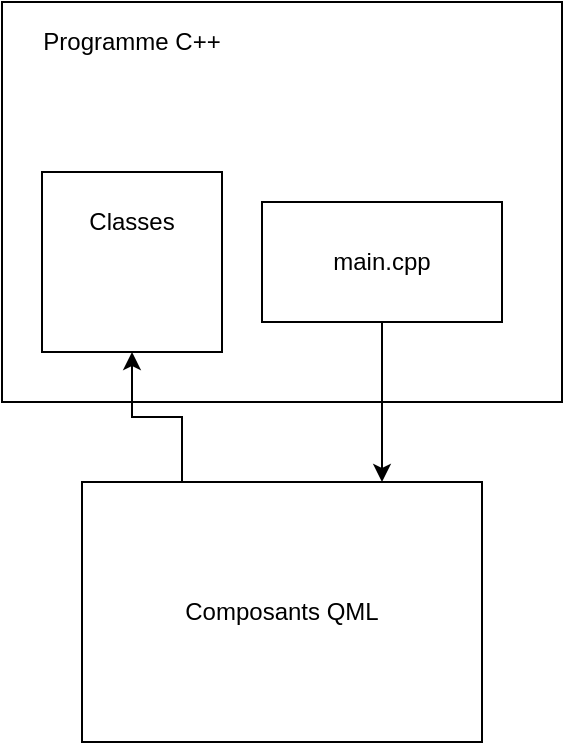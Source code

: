 <mxfile version="14.2.9" type="device"><diagram id="EMEu6SBIu8Q36GtdYH-W" name="Page-1"><mxGraphModel dx="1422" dy="762" grid="1" gridSize="10" guides="1" tooltips="1" connect="1" arrows="1" fold="1" page="1" pageScale="1" pageWidth="827" pageHeight="1169" math="0" shadow="0"><root><mxCell id="0"/><mxCell id="1" parent="0"/><mxCell id="df5YavpG5oarBzJqkMDd-32" value="" style="rounded=0;whiteSpace=wrap;html=1;fillColor=#FFFFFF;" vertex="1" parent="1"><mxGeometry x="240" y="40" width="280" height="200" as="geometry"/></mxCell><mxCell id="df5YavpG5oarBzJqkMDd-33" value="" style="rounded=0;whiteSpace=wrap;html=1;fillColor=#FFFFFF;" vertex="1" parent="1"><mxGeometry x="260" y="125" width="90" height="90" as="geometry"/></mxCell><mxCell id="df5YavpG5oarBzJqkMDd-34" value="Programme C++" style="text;html=1;strokeColor=none;fillColor=none;align=center;verticalAlign=middle;whiteSpace=wrap;rounded=0;" vertex="1" parent="1"><mxGeometry x="240" y="50" width="130" height="20" as="geometry"/></mxCell><mxCell id="df5YavpG5oarBzJqkMDd-35" value="Classes" style="text;html=1;strokeColor=none;fillColor=none;align=center;verticalAlign=middle;whiteSpace=wrap;rounded=0;" vertex="1" parent="1"><mxGeometry x="260" y="140" width="90" height="20" as="geometry"/></mxCell><mxCell id="df5YavpG5oarBzJqkMDd-38" style="edgeStyle=orthogonalEdgeStyle;rounded=0;orthogonalLoop=1;jettySize=auto;html=1;exitX=0.5;exitY=1;exitDx=0;exitDy=0;entryX=0.75;entryY=0;entryDx=0;entryDy=0;" edge="1" parent="1" source="df5YavpG5oarBzJqkMDd-36" target="df5YavpG5oarBzJqkMDd-37"><mxGeometry relative="1" as="geometry"/></mxCell><mxCell id="df5YavpG5oarBzJqkMDd-36" value="main.cpp" style="rounded=0;whiteSpace=wrap;html=1;fillColor=#FFFFFF;" vertex="1" parent="1"><mxGeometry x="370" y="140" width="120" height="60" as="geometry"/></mxCell><mxCell id="df5YavpG5oarBzJqkMDd-39" style="edgeStyle=orthogonalEdgeStyle;rounded=0;orthogonalLoop=1;jettySize=auto;html=1;exitX=0.25;exitY=0;exitDx=0;exitDy=0;entryX=0.5;entryY=1;entryDx=0;entryDy=0;" edge="1" parent="1" source="df5YavpG5oarBzJqkMDd-37" target="df5YavpG5oarBzJqkMDd-33"><mxGeometry relative="1" as="geometry"/></mxCell><mxCell id="df5YavpG5oarBzJqkMDd-37" value="Composants QML" style="rounded=0;whiteSpace=wrap;html=1;fillColor=#FFFFFF;" vertex="1" parent="1"><mxGeometry x="280" y="280" width="200" height="130" as="geometry"/></mxCell></root></mxGraphModel></diagram></mxfile>